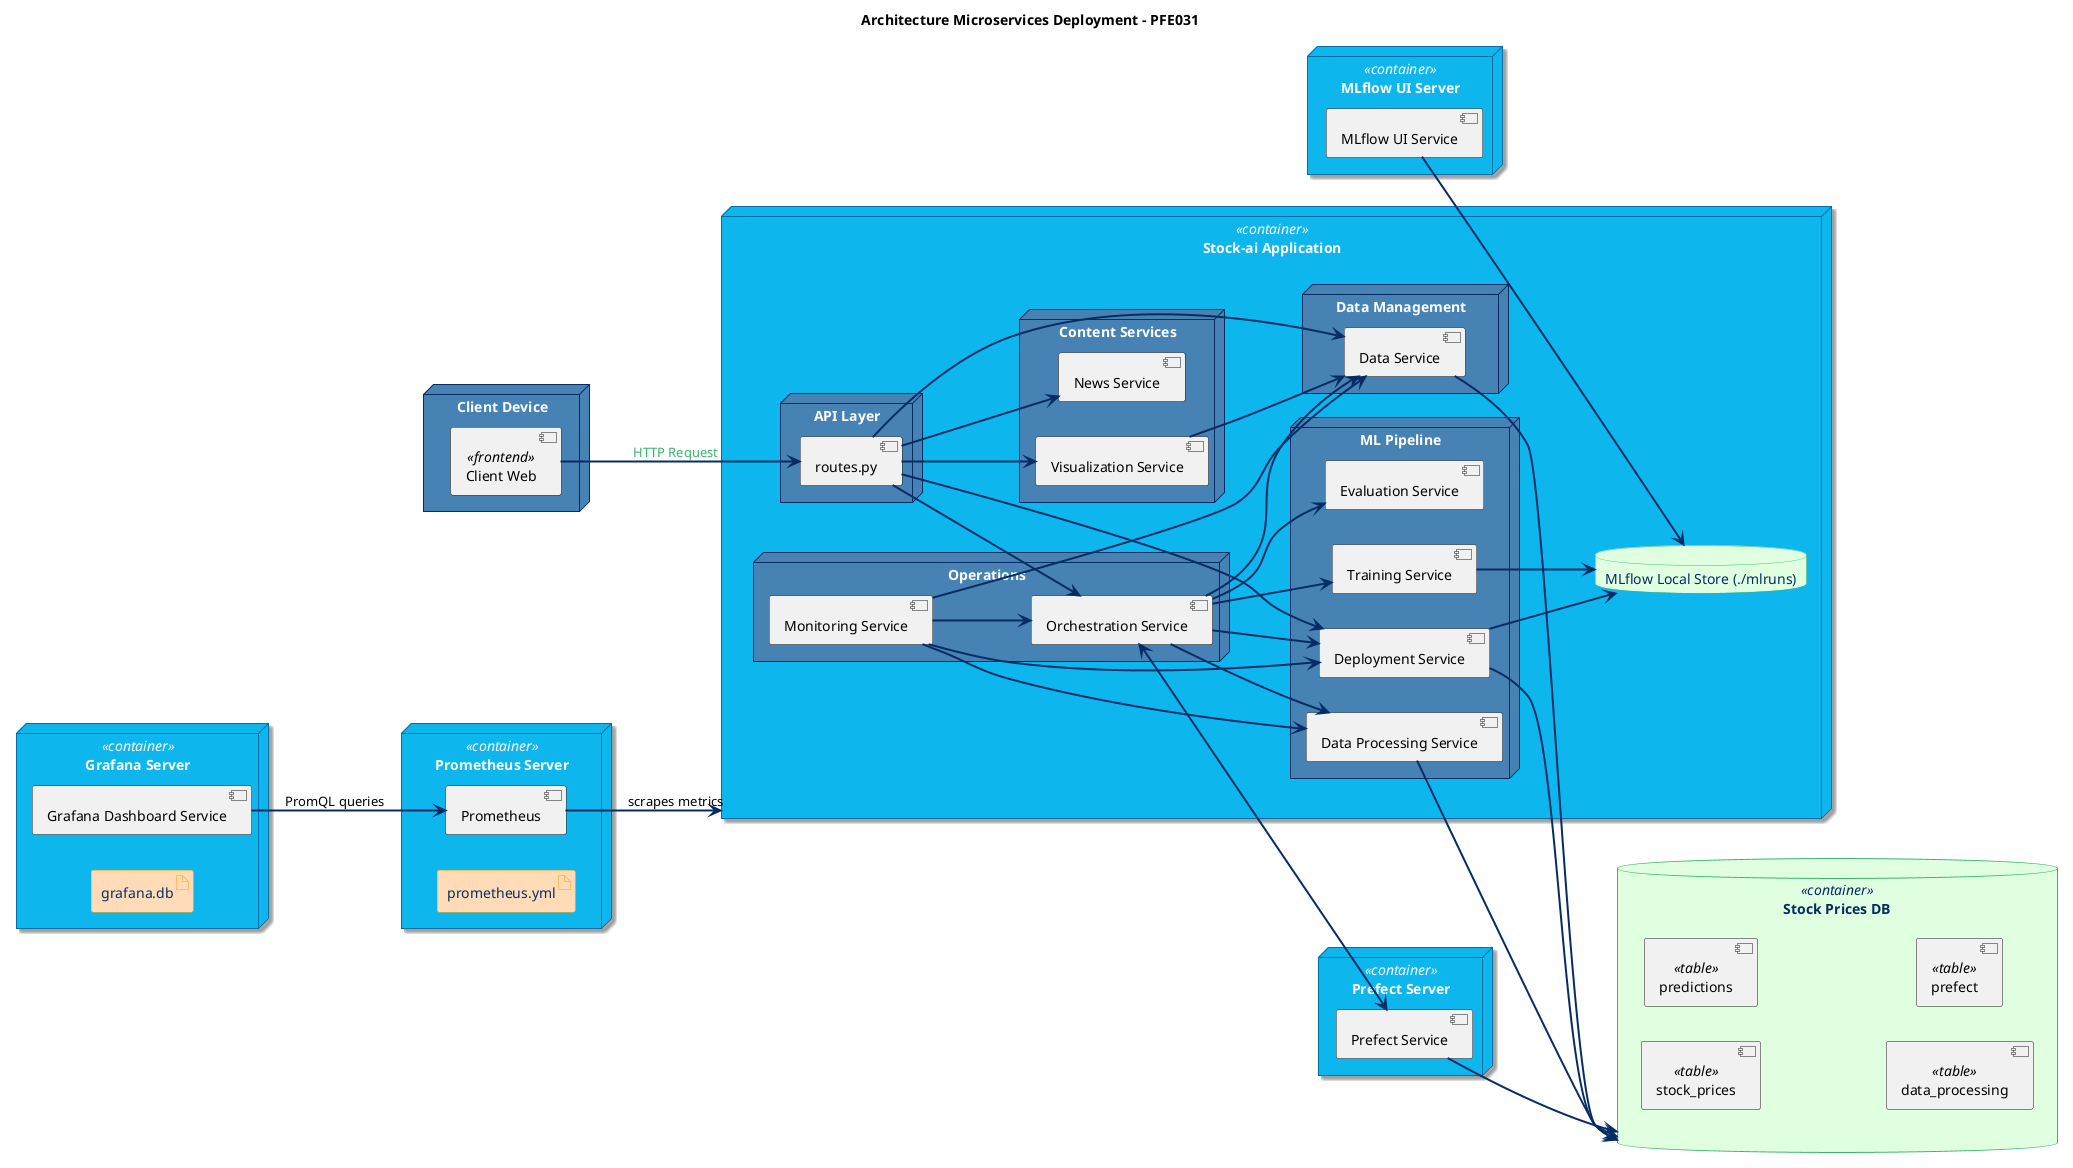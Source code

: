 @startuml Architecture Microservices Deployment - Cleaned

title Architecture Microservices Deployment - PFE031

!define DARKBLUE #052C65
!define LIGHTBLUE #4682B4
!define GREEN #3CB371
!define ORANGE #FFA500
!define GRAY #808080
!define CONTAINER_COLOR #0db7ed
!define CONTAINER_BORDER_COLOR #066da5

left to right direction

skinparam node {
  BorderColor DARKBLUE
  BackgroundColor LIGHTBLUE
  FontColor white
}

skinparam database {
  BorderColor GREEN
  BackgroundColor #E0FFE0
  FontColor DARKBLUE
}

skinparam artifact {
  BorderColor ORANGE
  BackgroundColor #FFDCB7
  FontColor DARKBLUE
}

skinparam node<<container>> {
  BackgroundColor CONTAINER_COLOR
  BorderColor CONTAINER_BORDER_COLOR
  FontColor white
  StereotypeFontColor white
  Shadowing true
}

skinparam Arrow {
  Color DARKBLUE
  Thickness 2
}

' ========== CLIENT ==========
node "Client Device" {
  component "Client Web" <<frontend>> as web
}

' ========== DATABASE ==========
database "Stock Prices DB" as db <<container>> {
  component "stock_prices" <<table>>
  component "predictions" <<table>>
  component "data_processing" <<table>>
  component "prefect" <<table>>
}

' ========== APPLICATION ==========
node "Stock-ai Application" as app <<container>> {

  ' -- API Layer
  node "API Layer" {
    component "routes.py" as api
  }

  ' -- Operations
  node "Operations" {
    component "Orchestration Service" as orchestration_service
    component "Monitoring Service" as monitoring_service
  }

  ' -- Data Management
  node "Data Management" {
    component "Data Service" as data_service
  }

  ' -- ML Pipeline
  node "ML Pipeline" {
    component "Training Service" as training_service
    component "Deployment Service" as deployment_service
    component "Evaluation Service" as evaluation_service
    component "Data Processing Service" as data_processing_service
  }

  ' -- Content Services
  node "Content Services" {
    component "News Service" as news_service
    component "Visualization Service" as visualization_service
  }

  ' -- Local Store for MLflow
  database "MLflow Local Store (./mlruns)" as mlruns
}

' ========== EXTERNAL TOOLS ==========

node "MLflow UI Server" <<container>> {
  component "MLflow UI Service" as mlflowService
}

node "Prefect Server" <<container>> {
  component "Prefect Service" as prefect_service
}

node "Prometheus Server" <<container>> {
  component "Prometheus" as prometheusService
  artifact "prometheus.yml"
}

node "Grafana Server" <<container>> {
  component "Grafana Dashboard Service" as grafanaSvc
  artifact "grafana.db"
}

' ========== CONNECTIONS ==========

' Client to API
web --> api : <color:GREEN>HTTP Request</color>

' API to Core Services
api --> orchestration_service
api --> data_service
api --> deployment_service
api --> news_service
api --> visualization_service

' Visualization
visualization_service --> data_service

' Orchestration
orchestration_service <--> prefect_service
orchestration_service --> training_service
orchestration_service --> deployment_service
orchestration_service --> evaluation_service
orchestration_service --> data_processing_service
orchestration_service --> data_service

' Monitoring
monitoring_service --> deployment_service
monitoring_service --> orchestration_service
monitoring_service --> data_service
monitoring_service --> data_processing_service

' Database Connections
data_service --> db
deployment_service --> db
data_processing_service --> db
prefect_service --> db

' MLflow Logging
training_service --> mlruns
deployment_service --> mlruns
mlflowService --> mlruns

' Monitoring Tools
grafanaSvc --> prometheusService : PromQL queries
prometheusService --> app : scrapes metrics

@enduml
